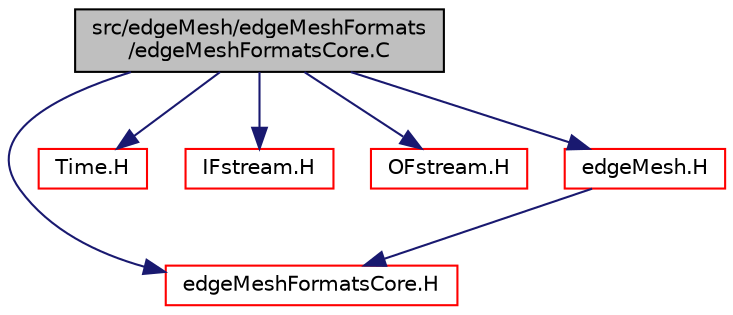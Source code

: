 digraph "src/edgeMesh/edgeMeshFormats/edgeMeshFormatsCore.C"
{
  bgcolor="transparent";
  edge [fontname="Helvetica",fontsize="10",labelfontname="Helvetica",labelfontsize="10"];
  node [fontname="Helvetica",fontsize="10",shape=record];
  Node1 [label="src/edgeMesh/edgeMeshFormats\l/edgeMeshFormatsCore.C",height=0.2,width=0.4,color="black", fillcolor="grey75", style="filled", fontcolor="black"];
  Node1 -> Node2 [color="midnightblue",fontsize="10",style="solid",fontname="Helvetica"];
  Node2 [label="edgeMeshFormatsCore.H",height=0.2,width=0.4,color="red",URL="$a05046.html"];
  Node1 -> Node3 [color="midnightblue",fontsize="10",style="solid",fontname="Helvetica"];
  Node3 [label="Time.H",height=0.2,width=0.4,color="red",URL="$a07978.html"];
  Node1 -> Node4 [color="midnightblue",fontsize="10",style="solid",fontname="Helvetica"];
  Node4 [label="IFstream.H",height=0.2,width=0.4,color="red",URL="$a07896.html"];
  Node1 -> Node5 [color="midnightblue",fontsize="10",style="solid",fontname="Helvetica"];
  Node5 [label="OFstream.H",height=0.2,width=0.4,color="red",URL="$a07898.html"];
  Node1 -> Node6 [color="midnightblue",fontsize="10",style="solid",fontname="Helvetica"];
  Node6 [label="edgeMesh.H",height=0.2,width=0.4,color="red",URL="$a05041.html"];
  Node6 -> Node2 [color="midnightblue",fontsize="10",style="solid",fontname="Helvetica"];
}
